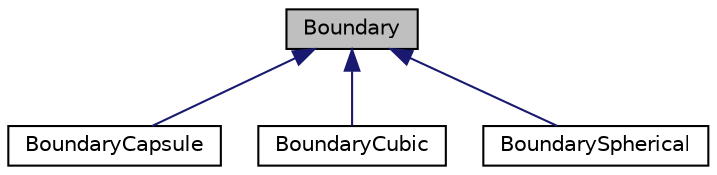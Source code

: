 digraph "Boundary"
{
 // INTERACTIVE_SVG=YES
  edge [fontname="Helvetica",fontsize="10",labelfontname="Helvetica",labelfontsize="10"];
  node [fontname="Helvetica",fontsize="10",shape=record];
  Node0 [label="Boundary",height=0.2,width=0.4,color="black", fillcolor="grey75", style="filled", fontcolor="black"];
  Node0 -> Node1 [dir="back",color="midnightblue",fontsize="10",style="solid",fontname="Helvetica"];
  Node1 [label="BoundaryCapsule",height=0.2,width=0.4,color="black", fillcolor="white", style="filled",URL="$classBoundaryCapsule.html",tooltip="A capsule Boundary implementation. "];
  Node0 -> Node2 [dir="back",color="midnightblue",fontsize="10",style="solid",fontname="Helvetica"];
  Node2 [label="BoundaryCubic",height=0.2,width=0.4,color="black", fillcolor="white", style="filled",URL="$classBoundaryCubic.html",tooltip="A cubic Boundary implementation. "];
  Node0 -> Node3 [dir="back",color="midnightblue",fontsize="10",style="solid",fontname="Helvetica"];
  Node3 [label="BoundarySpherical",height=0.2,width=0.4,color="black", fillcolor="white", style="filled",URL="$classBoundarySpherical.html",tooltip="A spherical Boundary implementation. "];
}
